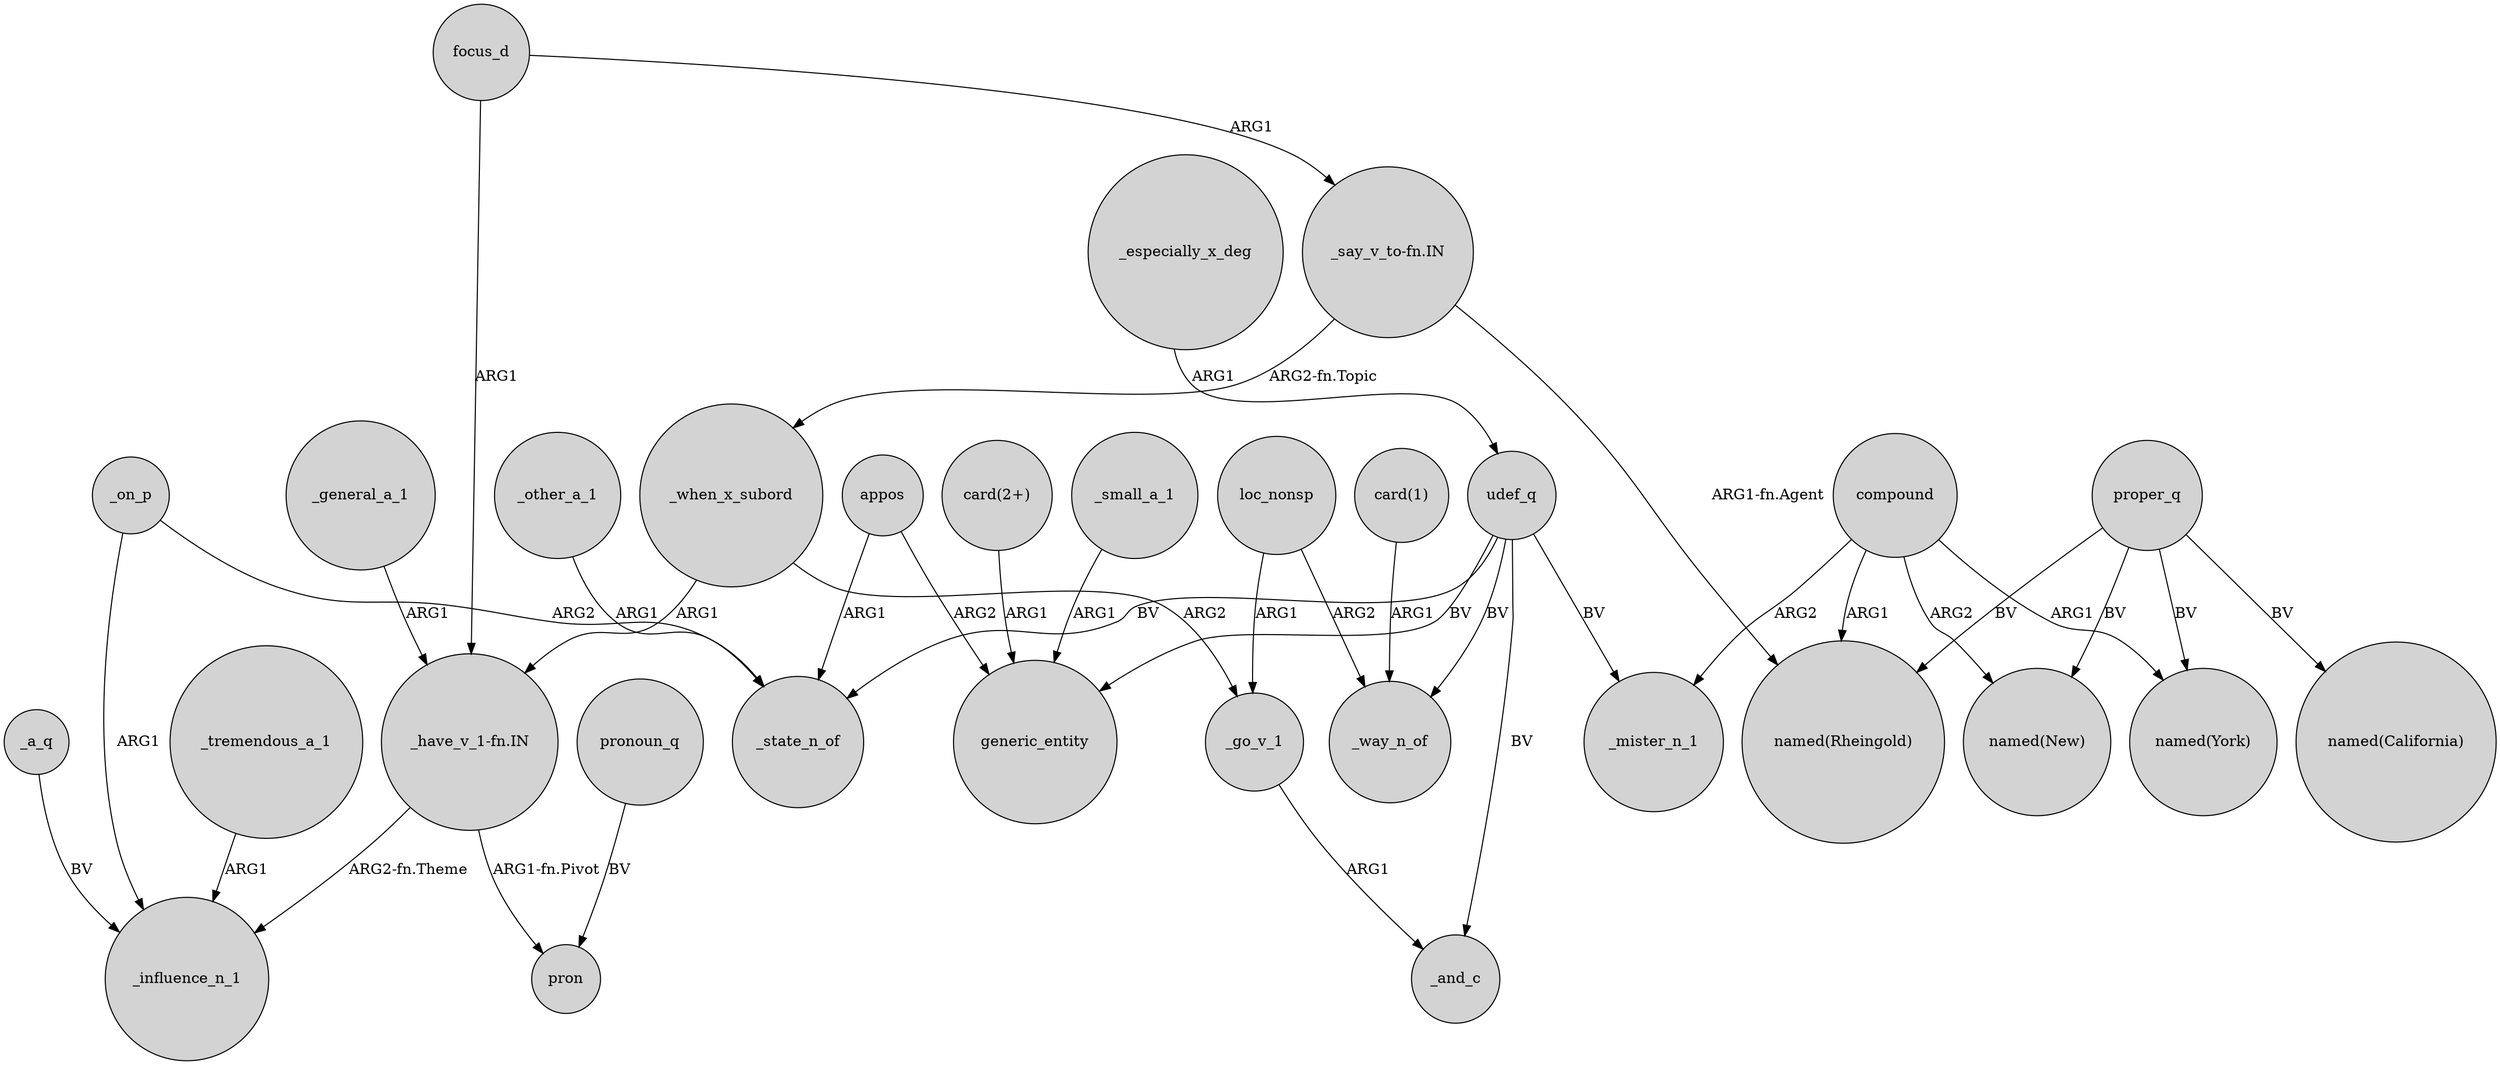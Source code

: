 digraph {
	node [shape=circle style=filled]
	focus_d -> "_have_v_1-fn.IN" [label=ARG1]
	compound -> "named(New)" [label=ARG2]
	udef_q -> generic_entity [label=BV]
	_a_q -> _influence_n_1 [label=BV]
	_tremendous_a_1 -> _influence_n_1 [label=ARG1]
	proper_q -> "named(New)" [label=BV]
	udef_q -> _way_n_of [label=BV]
	udef_q -> _state_n_of [label=BV]
	compound -> _mister_n_1 [label=ARG2]
	"_have_v_1-fn.IN" -> _influence_n_1 [label="ARG2-fn.Theme"]
	_small_a_1 -> generic_entity [label=ARG1]
	proper_q -> "named(California)" [label=BV]
	"card(1)" -> _way_n_of [label=ARG1]
	udef_q -> _mister_n_1 [label=BV]
	appos -> generic_entity [label=ARG2]
	_go_v_1 -> _and_c [label=ARG1]
	_on_p -> _state_n_of [label=ARG2]
	"_have_v_1-fn.IN" -> pron [label="ARG1-fn.Pivot"]
	_when_x_subord -> _go_v_1 [label=ARG2]
	pronoun_q -> pron [label=BV]
	loc_nonsp -> _way_n_of [label=ARG2]
	compound -> "named(York)" [label=ARG1]
	_when_x_subord -> "_have_v_1-fn.IN" [label=ARG1]
	"_say_v_to-fn.IN" -> _when_x_subord [label="ARG2-fn.Topic"]
	proper_q -> "named(Rheingold)" [label=BV]
	appos -> _state_n_of [label=ARG1]
	_especially_x_deg -> udef_q [label=ARG1]
	_general_a_1 -> "_have_v_1-fn.IN" [label=ARG1]
	_other_a_1 -> _state_n_of [label=ARG1]
	"card(2+)" -> generic_entity [label=ARG1]
	compound -> "named(Rheingold)" [label=ARG1]
	_on_p -> _influence_n_1 [label=ARG1]
	proper_q -> "named(York)" [label=BV]
	udef_q -> _and_c [label=BV]
	loc_nonsp -> _go_v_1 [label=ARG1]
	"_say_v_to-fn.IN" -> "named(Rheingold)" [label="ARG1-fn.Agent"]
	focus_d -> "_say_v_to-fn.IN" [label=ARG1]
}
